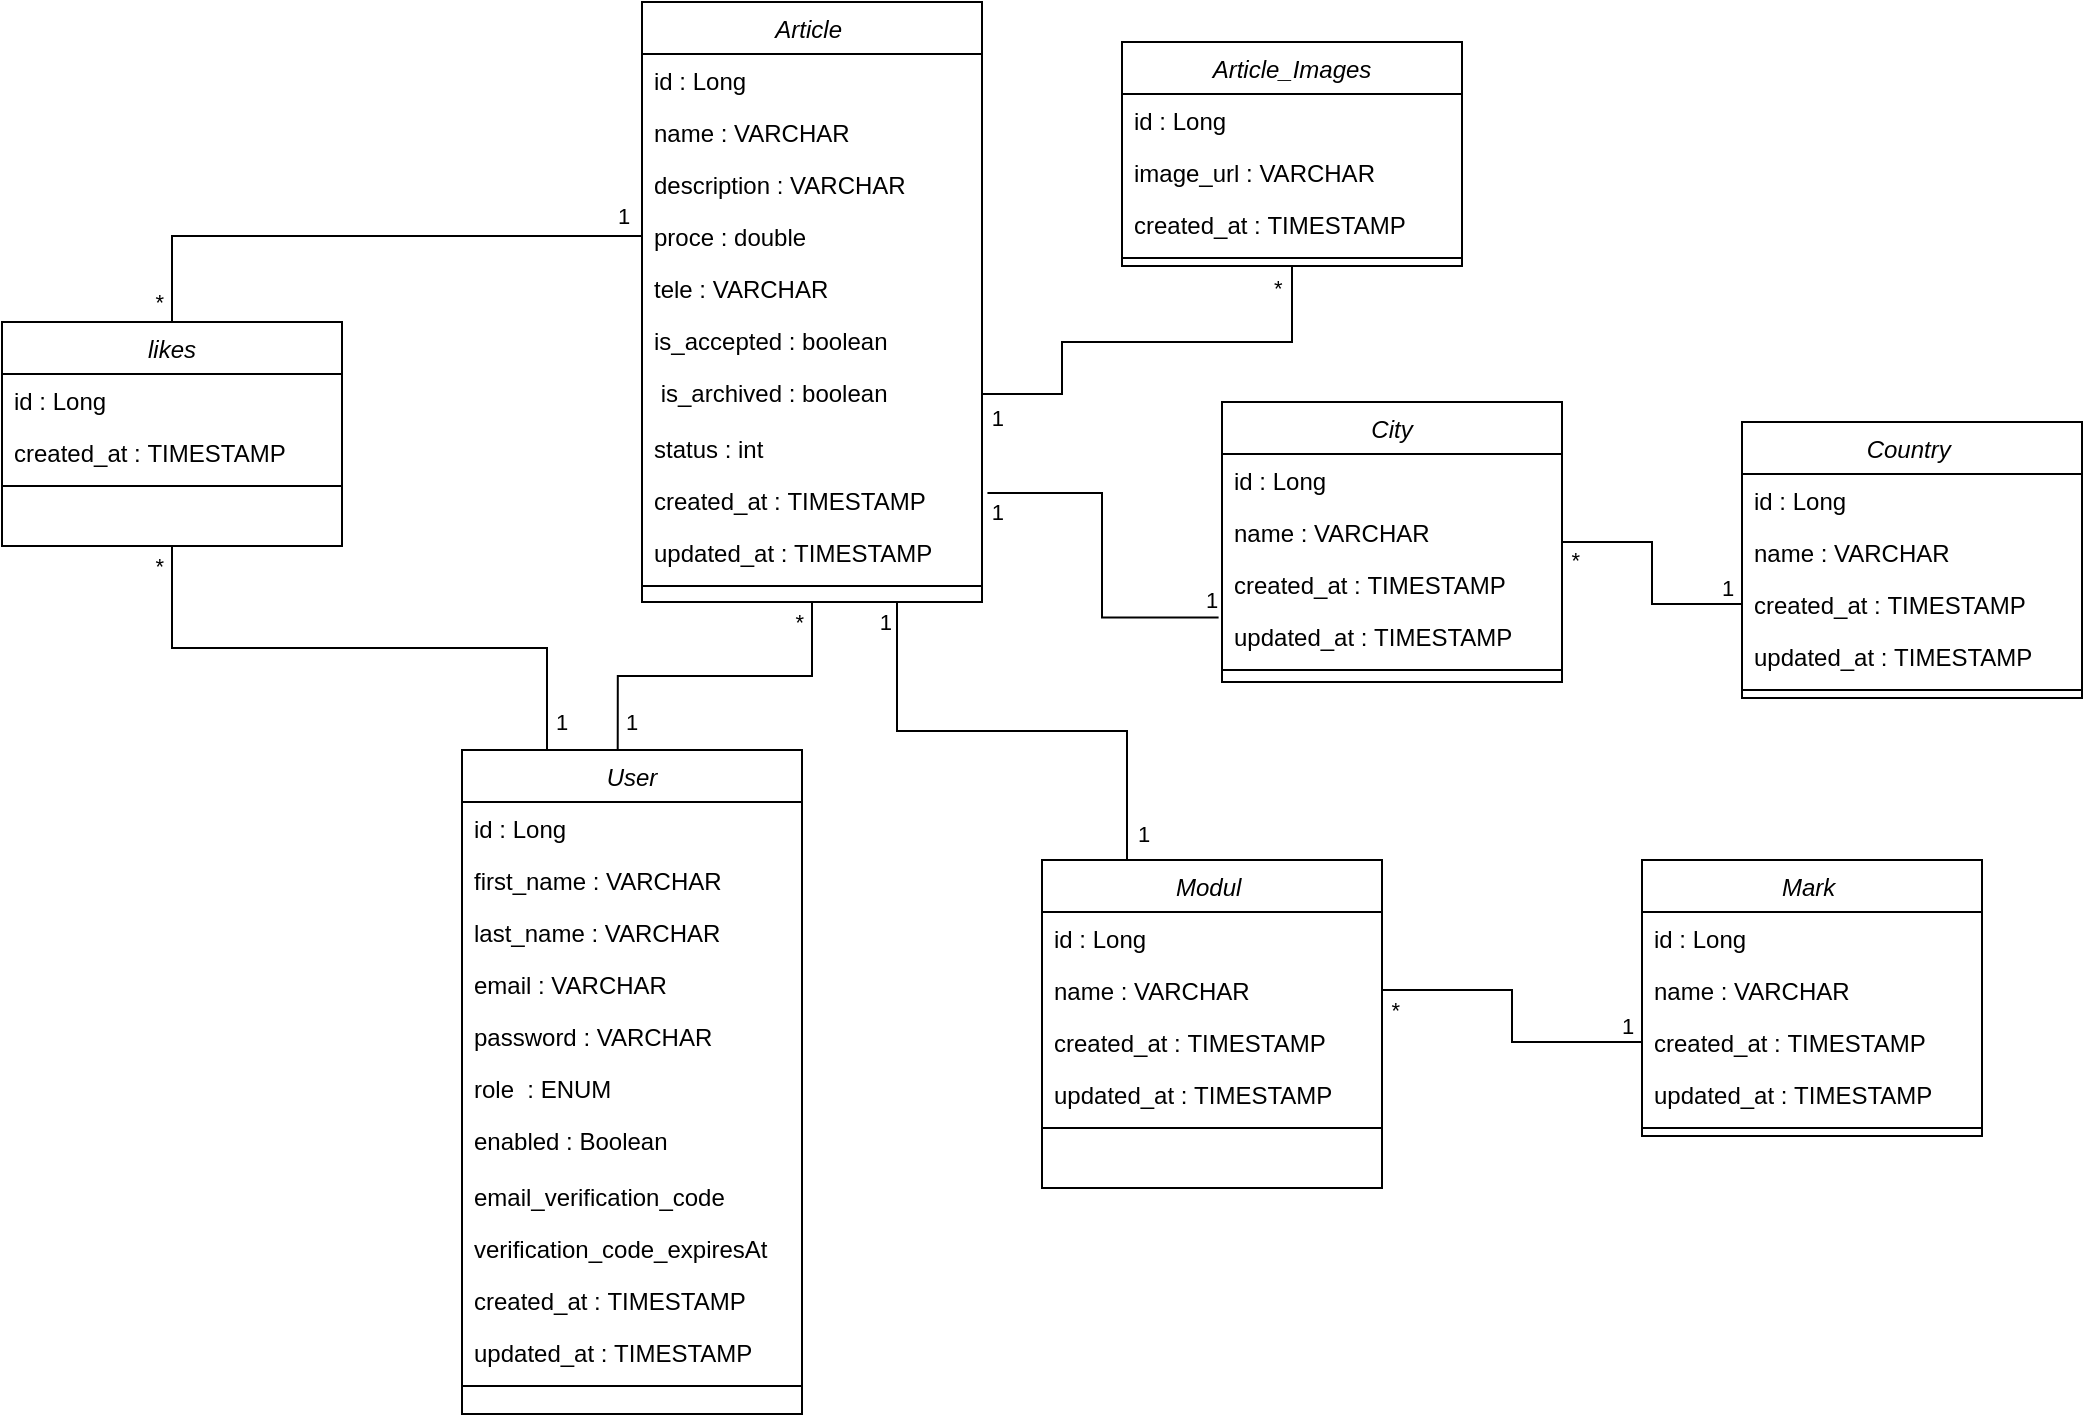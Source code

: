 <mxfile version="24.7.8">
  <diagram id="C5RBs43oDa-KdzZeNtuy" name="Page-1">
    <mxGraphModel dx="1204" dy="1407" grid="1" gridSize="10" guides="1" tooltips="1" connect="1" arrows="1" fold="1" page="1" pageScale="1" pageWidth="827" pageHeight="1169" math="0" shadow="0">
      <root>
        <mxCell id="WIyWlLk6GJQsqaUBKTNV-0" />
        <mxCell id="WIyWlLk6GJQsqaUBKTNV-1" parent="WIyWlLk6GJQsqaUBKTNV-0" />
        <mxCell id="zkfFHV4jXpPFQw0GAbJ--0" value="User" style="swimlane;fontStyle=2;align=center;verticalAlign=top;childLayout=stackLayout;horizontal=1;startSize=26;horizontalStack=0;resizeParent=1;resizeLast=0;collapsible=1;marginBottom=0;rounded=0;shadow=0;strokeWidth=1;" parent="WIyWlLk6GJQsqaUBKTNV-1" vertex="1">
          <mxGeometry x="110" y="264" width="170" height="332" as="geometry">
            <mxRectangle x="230" y="140" width="160" height="26" as="alternateBounds" />
          </mxGeometry>
        </mxCell>
        <mxCell id="zkfFHV4jXpPFQw0GAbJ--1" value="id : Long" style="text;align=left;verticalAlign=top;spacingLeft=4;spacingRight=4;overflow=hidden;rotatable=0;points=[[0,0.5],[1,0.5]];portConstraint=eastwest;" parent="zkfFHV4jXpPFQw0GAbJ--0" vertex="1">
          <mxGeometry y="26" width="170" height="26" as="geometry" />
        </mxCell>
        <mxCell id="zkfFHV4jXpPFQw0GAbJ--2" value="first_name : VARCHAR" style="text;align=left;verticalAlign=top;spacingLeft=4;spacingRight=4;overflow=hidden;rotatable=0;points=[[0,0.5],[1,0.5]];portConstraint=eastwest;rounded=0;shadow=0;html=0;" parent="zkfFHV4jXpPFQw0GAbJ--0" vertex="1">
          <mxGeometry y="52" width="170" height="26" as="geometry" />
        </mxCell>
        <mxCell id="zkfFHV4jXpPFQw0GAbJ--3" value="last_name : VARCHAR" style="text;align=left;verticalAlign=top;spacingLeft=4;spacingRight=4;overflow=hidden;rotatable=0;points=[[0,0.5],[1,0.5]];portConstraint=eastwest;rounded=0;shadow=0;html=0;" parent="zkfFHV4jXpPFQw0GAbJ--0" vertex="1">
          <mxGeometry y="78" width="170" height="26" as="geometry" />
        </mxCell>
        <mxCell id="VZGt5exxxiFLXdMZdl2L-6" value="email : VARCHAR" style="text;align=left;verticalAlign=top;spacingLeft=4;spacingRight=4;overflow=hidden;rotatable=0;points=[[0,0.5],[1,0.5]];portConstraint=eastwest;rounded=0;shadow=0;html=0;" parent="zkfFHV4jXpPFQw0GAbJ--0" vertex="1">
          <mxGeometry y="104" width="170" height="26" as="geometry" />
        </mxCell>
        <mxCell id="VZGt5exxxiFLXdMZdl2L-7" value="password : VARCHAR" style="text;align=left;verticalAlign=top;spacingLeft=4;spacingRight=4;overflow=hidden;rotatable=0;points=[[0,0.5],[1,0.5]];portConstraint=eastwest;rounded=0;shadow=0;html=0;" parent="zkfFHV4jXpPFQw0GAbJ--0" vertex="1">
          <mxGeometry y="130" width="170" height="26" as="geometry" />
        </mxCell>
        <mxCell id="VZGt5exxxiFLXdMZdl2L-8" value="role  : ENUM" style="text;align=left;verticalAlign=top;spacingLeft=4;spacingRight=4;overflow=hidden;rotatable=0;points=[[0,0.5],[1,0.5]];portConstraint=eastwest;rounded=0;shadow=0;html=0;" parent="zkfFHV4jXpPFQw0GAbJ--0" vertex="1">
          <mxGeometry y="156" width="170" height="26" as="geometry" />
        </mxCell>
        <mxCell id="VZGt5exxxiFLXdMZdl2L-9" value="enabled : Boolean" style="text;align=left;verticalAlign=top;spacingLeft=4;spacingRight=4;overflow=hidden;rotatable=0;points=[[0,0.5],[1,0.5]];portConstraint=eastwest;rounded=0;shadow=0;html=0;" parent="zkfFHV4jXpPFQw0GAbJ--0" vertex="1">
          <mxGeometry y="182" width="170" height="28" as="geometry" />
        </mxCell>
        <mxCell id="VZGt5exxxiFLXdMZdl2L-10" value="email_verification_code" style="text;align=left;verticalAlign=top;spacingLeft=4;spacingRight=4;overflow=hidden;rotatable=0;points=[[0,0.5],[1,0.5]];portConstraint=eastwest;rounded=0;shadow=0;html=0;" parent="zkfFHV4jXpPFQw0GAbJ--0" vertex="1">
          <mxGeometry y="210" width="170" height="26" as="geometry" />
        </mxCell>
        <mxCell id="VZGt5exxxiFLXdMZdl2L-13" value="verification_code_expiresAt" style="text;align=left;verticalAlign=top;spacingLeft=4;spacingRight=4;overflow=hidden;rotatable=0;points=[[0,0.5],[1,0.5]];portConstraint=eastwest;rounded=0;shadow=0;html=0;" parent="zkfFHV4jXpPFQw0GAbJ--0" vertex="1">
          <mxGeometry y="236" width="170" height="26" as="geometry" />
        </mxCell>
        <mxCell id="VZGt5exxxiFLXdMZdl2L-11" value="created_at : TIMESTAMP" style="text;align=left;verticalAlign=top;spacingLeft=4;spacingRight=4;overflow=hidden;rotatable=0;points=[[0,0.5],[1,0.5]];portConstraint=eastwest;rounded=0;shadow=0;html=0;" parent="zkfFHV4jXpPFQw0GAbJ--0" vertex="1">
          <mxGeometry y="262" width="170" height="26" as="geometry" />
        </mxCell>
        <mxCell id="VZGt5exxxiFLXdMZdl2L-12" value="updated_at : TIMESTAMP" style="text;align=left;verticalAlign=top;spacingLeft=4;spacingRight=4;overflow=hidden;rotatable=0;points=[[0,0.5],[1,0.5]];portConstraint=eastwest;rounded=0;shadow=0;html=0;" parent="zkfFHV4jXpPFQw0GAbJ--0" vertex="1">
          <mxGeometry y="288" width="170" height="26" as="geometry" />
        </mxCell>
        <mxCell id="zkfFHV4jXpPFQw0GAbJ--4" value="" style="line;html=1;strokeWidth=1;align=left;verticalAlign=middle;spacingTop=-1;spacingLeft=3;spacingRight=3;rotatable=0;labelPosition=right;points=[];portConstraint=eastwest;" parent="zkfFHV4jXpPFQw0GAbJ--0" vertex="1">
          <mxGeometry y="314" width="170" height="8" as="geometry" />
        </mxCell>
        <mxCell id="VZGt5exxxiFLXdMZdl2L-14" value="Article " style="swimlane;fontStyle=2;align=center;verticalAlign=top;childLayout=stackLayout;horizontal=1;startSize=26;horizontalStack=0;resizeParent=1;resizeLast=0;collapsible=1;marginBottom=0;rounded=0;shadow=0;strokeWidth=1;" parent="WIyWlLk6GJQsqaUBKTNV-1" vertex="1">
          <mxGeometry x="200" y="-110" width="170" height="300" as="geometry">
            <mxRectangle x="230" y="140" width="160" height="26" as="alternateBounds" />
          </mxGeometry>
        </mxCell>
        <mxCell id="VZGt5exxxiFLXdMZdl2L-15" value="id : Long" style="text;align=left;verticalAlign=top;spacingLeft=4;spacingRight=4;overflow=hidden;rotatable=0;points=[[0,0.5],[1,0.5]];portConstraint=eastwest;" parent="VZGt5exxxiFLXdMZdl2L-14" vertex="1">
          <mxGeometry y="26" width="170" height="26" as="geometry" />
        </mxCell>
        <mxCell id="VZGt5exxxiFLXdMZdl2L-16" value="name : VARCHAR" style="text;align=left;verticalAlign=top;spacingLeft=4;spacingRight=4;overflow=hidden;rotatable=0;points=[[0,0.5],[1,0.5]];portConstraint=eastwest;rounded=0;shadow=0;html=0;" parent="VZGt5exxxiFLXdMZdl2L-14" vertex="1">
          <mxGeometry y="52" width="170" height="26" as="geometry" />
        </mxCell>
        <mxCell id="VZGt5exxxiFLXdMZdl2L-17" value="description : VARCHAR" style="text;align=left;verticalAlign=top;spacingLeft=4;spacingRight=4;overflow=hidden;rotatable=0;points=[[0,0.5],[1,0.5]];portConstraint=eastwest;rounded=0;shadow=0;html=0;" parent="VZGt5exxxiFLXdMZdl2L-14" vertex="1">
          <mxGeometry y="78" width="170" height="26" as="geometry" />
        </mxCell>
        <mxCell id="VZGt5exxxiFLXdMZdl2L-18" value="proce : double" style="text;align=left;verticalAlign=top;spacingLeft=4;spacingRight=4;overflow=hidden;rotatable=0;points=[[0,0.5],[1,0.5]];portConstraint=eastwest;rounded=0;shadow=0;html=0;" parent="VZGt5exxxiFLXdMZdl2L-14" vertex="1">
          <mxGeometry y="104" width="170" height="26" as="geometry" />
        </mxCell>
        <mxCell id="VZGt5exxxiFLXdMZdl2L-19" value="tele : VARCHAR" style="text;align=left;verticalAlign=top;spacingLeft=4;spacingRight=4;overflow=hidden;rotatable=0;points=[[0,0.5],[1,0.5]];portConstraint=eastwest;rounded=0;shadow=0;html=0;" parent="VZGt5exxxiFLXdMZdl2L-14" vertex="1">
          <mxGeometry y="130" width="170" height="26" as="geometry" />
        </mxCell>
        <mxCell id="VZGt5exxxiFLXdMZdl2L-20" value="is_accepted : boolean " style="text;align=left;verticalAlign=top;spacingLeft=4;spacingRight=4;overflow=hidden;rotatable=0;points=[[0,0.5],[1,0.5]];portConstraint=eastwest;rounded=0;shadow=0;html=0;" parent="VZGt5exxxiFLXdMZdl2L-14" vertex="1">
          <mxGeometry y="156" width="170" height="26" as="geometry" />
        </mxCell>
        <mxCell id="VZGt5exxxiFLXdMZdl2L-21" value=" is_archived : boolean" style="text;align=left;verticalAlign=top;spacingLeft=4;spacingRight=4;overflow=hidden;rotatable=0;points=[[0,0.5],[1,0.5]];portConstraint=eastwest;rounded=0;shadow=0;html=0;" parent="VZGt5exxxiFLXdMZdl2L-14" vertex="1">
          <mxGeometry y="182" width="170" height="28" as="geometry" />
        </mxCell>
        <mxCell id="VZGt5exxxiFLXdMZdl2L-22" value="status : int" style="text;align=left;verticalAlign=top;spacingLeft=4;spacingRight=4;overflow=hidden;rotatable=0;points=[[0,0.5],[1,0.5]];portConstraint=eastwest;rounded=0;shadow=0;html=0;" parent="VZGt5exxxiFLXdMZdl2L-14" vertex="1">
          <mxGeometry y="210" width="170" height="26" as="geometry" />
        </mxCell>
        <mxCell id="VZGt5exxxiFLXdMZdl2L-24" value="created_at : TIMESTAMP" style="text;align=left;verticalAlign=top;spacingLeft=4;spacingRight=4;overflow=hidden;rotatable=0;points=[[0,0.5],[1,0.5]];portConstraint=eastwest;rounded=0;shadow=0;html=0;" parent="VZGt5exxxiFLXdMZdl2L-14" vertex="1">
          <mxGeometry y="236" width="170" height="26" as="geometry" />
        </mxCell>
        <mxCell id="VZGt5exxxiFLXdMZdl2L-25" value="updated_at : TIMESTAMP" style="text;align=left;verticalAlign=top;spacingLeft=4;spacingRight=4;overflow=hidden;rotatable=0;points=[[0,0.5],[1,0.5]];portConstraint=eastwest;rounded=0;shadow=0;html=0;" parent="VZGt5exxxiFLXdMZdl2L-14" vertex="1">
          <mxGeometry y="262" width="170" height="26" as="geometry" />
        </mxCell>
        <mxCell id="VZGt5exxxiFLXdMZdl2L-26" value="" style="line;html=1;strokeWidth=1;align=left;verticalAlign=middle;spacingTop=-1;spacingLeft=3;spacingRight=3;rotatable=0;labelPosition=right;points=[];portConstraint=eastwest;" parent="VZGt5exxxiFLXdMZdl2L-14" vertex="1">
          <mxGeometry y="288" width="170" height="8" as="geometry" />
        </mxCell>
        <mxCell id="VZGt5exxxiFLXdMZdl2L-27" value="Article_Images" style="swimlane;fontStyle=2;align=center;verticalAlign=top;childLayout=stackLayout;horizontal=1;startSize=26;horizontalStack=0;resizeParent=1;resizeLast=0;collapsible=1;marginBottom=0;rounded=0;shadow=0;strokeWidth=1;" parent="WIyWlLk6GJQsqaUBKTNV-1" vertex="1">
          <mxGeometry x="440" y="-90" width="170" height="112" as="geometry">
            <mxRectangle x="230" y="140" width="160" height="26" as="alternateBounds" />
          </mxGeometry>
        </mxCell>
        <mxCell id="VZGt5exxxiFLXdMZdl2L-28" value="id : Long" style="text;align=left;verticalAlign=top;spacingLeft=4;spacingRight=4;overflow=hidden;rotatable=0;points=[[0,0.5],[1,0.5]];portConstraint=eastwest;" parent="VZGt5exxxiFLXdMZdl2L-27" vertex="1">
          <mxGeometry y="26" width="170" height="26" as="geometry" />
        </mxCell>
        <mxCell id="VZGt5exxxiFLXdMZdl2L-29" value="image_url : VARCHAR" style="text;align=left;verticalAlign=top;spacingLeft=4;spacingRight=4;overflow=hidden;rotatable=0;points=[[0,0.5],[1,0.5]];portConstraint=eastwest;rounded=0;shadow=0;html=0;" parent="VZGt5exxxiFLXdMZdl2L-27" vertex="1">
          <mxGeometry y="52" width="170" height="26" as="geometry" />
        </mxCell>
        <mxCell id="VZGt5exxxiFLXdMZdl2L-36" value="created_at : TIMESTAMP" style="text;align=left;verticalAlign=top;spacingLeft=4;spacingRight=4;overflow=hidden;rotatable=0;points=[[0,0.5],[1,0.5]];portConstraint=eastwest;rounded=0;shadow=0;html=0;" parent="VZGt5exxxiFLXdMZdl2L-27" vertex="1">
          <mxGeometry y="78" width="170" height="26" as="geometry" />
        </mxCell>
        <mxCell id="VZGt5exxxiFLXdMZdl2L-38" value="" style="line;html=1;strokeWidth=1;align=left;verticalAlign=middle;spacingTop=-1;spacingLeft=3;spacingRight=3;rotatable=0;labelPosition=right;points=[];portConstraint=eastwest;" parent="VZGt5exxxiFLXdMZdl2L-27" vertex="1">
          <mxGeometry y="104" width="170" height="8" as="geometry" />
        </mxCell>
        <mxCell id="VZGt5exxxiFLXdMZdl2L-39" value="Mark " style="swimlane;fontStyle=2;align=center;verticalAlign=top;childLayout=stackLayout;horizontal=1;startSize=26;horizontalStack=0;resizeParent=1;resizeLast=0;collapsible=1;marginBottom=0;rounded=0;shadow=0;strokeWidth=1;" parent="WIyWlLk6GJQsqaUBKTNV-1" vertex="1">
          <mxGeometry x="700" y="319" width="170" height="138" as="geometry">
            <mxRectangle x="230" y="140" width="160" height="26" as="alternateBounds" />
          </mxGeometry>
        </mxCell>
        <mxCell id="VZGt5exxxiFLXdMZdl2L-40" value="id : Long" style="text;align=left;verticalAlign=top;spacingLeft=4;spacingRight=4;overflow=hidden;rotatable=0;points=[[0,0.5],[1,0.5]];portConstraint=eastwest;" parent="VZGt5exxxiFLXdMZdl2L-39" vertex="1">
          <mxGeometry y="26" width="170" height="26" as="geometry" />
        </mxCell>
        <mxCell id="VZGt5exxxiFLXdMZdl2L-41" value="name : VARCHAR" style="text;align=left;verticalAlign=top;spacingLeft=4;spacingRight=4;overflow=hidden;rotatable=0;points=[[0,0.5],[1,0.5]];portConstraint=eastwest;rounded=0;shadow=0;html=0;" parent="VZGt5exxxiFLXdMZdl2L-39" vertex="1">
          <mxGeometry y="52" width="170" height="26" as="geometry" />
        </mxCell>
        <mxCell id="VZGt5exxxiFLXdMZdl2L-42" value="created_at : TIMESTAMP" style="text;align=left;verticalAlign=top;spacingLeft=4;spacingRight=4;overflow=hidden;rotatable=0;points=[[0,0.5],[1,0.5]];portConstraint=eastwest;rounded=0;shadow=0;html=0;" parent="VZGt5exxxiFLXdMZdl2L-39" vertex="1">
          <mxGeometry y="78" width="170" height="26" as="geometry" />
        </mxCell>
        <mxCell id="VZGt5exxxiFLXdMZdl2L-56" value="updated_at : TIMESTAMP" style="text;align=left;verticalAlign=top;spacingLeft=4;spacingRight=4;overflow=hidden;rotatable=0;points=[[0,0.5],[1,0.5]];portConstraint=eastwest;rounded=0;shadow=0;html=0;" parent="VZGt5exxxiFLXdMZdl2L-39" vertex="1">
          <mxGeometry y="104" width="170" height="26" as="geometry" />
        </mxCell>
        <mxCell id="VZGt5exxxiFLXdMZdl2L-43" value="" style="line;html=1;strokeWidth=1;align=left;verticalAlign=middle;spacingTop=-1;spacingLeft=3;spacingRight=3;rotatable=0;labelPosition=right;points=[];portConstraint=eastwest;" parent="VZGt5exxxiFLXdMZdl2L-39" vertex="1">
          <mxGeometry y="130" width="170" height="8" as="geometry" />
        </mxCell>
        <mxCell id="VZGt5exxxiFLXdMZdl2L-44" value="Modul " style="swimlane;fontStyle=2;align=center;verticalAlign=top;childLayout=stackLayout;horizontal=1;startSize=26;horizontalStack=0;resizeParent=1;resizeLast=0;collapsible=1;marginBottom=0;rounded=0;shadow=0;strokeWidth=1;" parent="WIyWlLk6GJQsqaUBKTNV-1" vertex="1">
          <mxGeometry x="400" y="319" width="170" height="164" as="geometry">
            <mxRectangle x="230" y="140" width="160" height="26" as="alternateBounds" />
          </mxGeometry>
        </mxCell>
        <mxCell id="VZGt5exxxiFLXdMZdl2L-45" value="id : Long" style="text;align=left;verticalAlign=top;spacingLeft=4;spacingRight=4;overflow=hidden;rotatable=0;points=[[0,0.5],[1,0.5]];portConstraint=eastwest;" parent="VZGt5exxxiFLXdMZdl2L-44" vertex="1">
          <mxGeometry y="26" width="170" height="26" as="geometry" />
        </mxCell>
        <mxCell id="VZGt5exxxiFLXdMZdl2L-46" value="name : VARCHAR" style="text;align=left;verticalAlign=top;spacingLeft=4;spacingRight=4;overflow=hidden;rotatable=0;points=[[0,0.5],[1,0.5]];portConstraint=eastwest;rounded=0;shadow=0;html=0;" parent="VZGt5exxxiFLXdMZdl2L-44" vertex="1">
          <mxGeometry y="52" width="170" height="26" as="geometry" />
        </mxCell>
        <mxCell id="VZGt5exxxiFLXdMZdl2L-47" value="created_at : TIMESTAMP" style="text;align=left;verticalAlign=top;spacingLeft=4;spacingRight=4;overflow=hidden;rotatable=0;points=[[0,0.5],[1,0.5]];portConstraint=eastwest;rounded=0;shadow=0;html=0;" parent="VZGt5exxxiFLXdMZdl2L-44" vertex="1">
          <mxGeometry y="78" width="170" height="26" as="geometry" />
        </mxCell>
        <mxCell id="VZGt5exxxiFLXdMZdl2L-55" value="updated_at : TIMESTAMP" style="text;align=left;verticalAlign=top;spacingLeft=4;spacingRight=4;overflow=hidden;rotatable=0;points=[[0,0.5],[1,0.5]];portConstraint=eastwest;rounded=0;shadow=0;html=0;" parent="VZGt5exxxiFLXdMZdl2L-44" vertex="1">
          <mxGeometry y="104" width="170" height="26" as="geometry" />
        </mxCell>
        <mxCell id="VZGt5exxxiFLXdMZdl2L-48" value="" style="line;html=1;strokeWidth=1;align=left;verticalAlign=middle;spacingTop=-1;spacingLeft=3;spacingRight=3;rotatable=0;labelPosition=right;points=[];portConstraint=eastwest;" parent="VZGt5exxxiFLXdMZdl2L-44" vertex="1">
          <mxGeometry y="130" width="170" height="8" as="geometry" />
        </mxCell>
        <mxCell id="VZGt5exxxiFLXdMZdl2L-49" value="Country " style="swimlane;fontStyle=2;align=center;verticalAlign=top;childLayout=stackLayout;horizontal=1;startSize=26;horizontalStack=0;resizeParent=1;resizeLast=0;collapsible=1;marginBottom=0;rounded=0;shadow=0;strokeWidth=1;" parent="WIyWlLk6GJQsqaUBKTNV-1" vertex="1">
          <mxGeometry x="750" y="100" width="170" height="138" as="geometry">
            <mxRectangle x="230" y="140" width="160" height="26" as="alternateBounds" />
          </mxGeometry>
        </mxCell>
        <mxCell id="VZGt5exxxiFLXdMZdl2L-50" value="id : Long" style="text;align=left;verticalAlign=top;spacingLeft=4;spacingRight=4;overflow=hidden;rotatable=0;points=[[0,0.5],[1,0.5]];portConstraint=eastwest;" parent="VZGt5exxxiFLXdMZdl2L-49" vertex="1">
          <mxGeometry y="26" width="170" height="26" as="geometry" />
        </mxCell>
        <mxCell id="VZGt5exxxiFLXdMZdl2L-51" value="name : VARCHAR" style="text;align=left;verticalAlign=top;spacingLeft=4;spacingRight=4;overflow=hidden;rotatable=0;points=[[0,0.5],[1,0.5]];portConstraint=eastwest;rounded=0;shadow=0;html=0;" parent="VZGt5exxxiFLXdMZdl2L-49" vertex="1">
          <mxGeometry y="52" width="170" height="26" as="geometry" />
        </mxCell>
        <mxCell id="VZGt5exxxiFLXdMZdl2L-52" value="created_at : TIMESTAMP" style="text;align=left;verticalAlign=top;spacingLeft=4;spacingRight=4;overflow=hidden;rotatable=0;points=[[0,0.5],[1,0.5]];portConstraint=eastwest;rounded=0;shadow=0;html=0;" parent="VZGt5exxxiFLXdMZdl2L-49" vertex="1">
          <mxGeometry y="78" width="170" height="26" as="geometry" />
        </mxCell>
        <mxCell id="VZGt5exxxiFLXdMZdl2L-54" value="updated_at : TIMESTAMP" style="text;align=left;verticalAlign=top;spacingLeft=4;spacingRight=4;overflow=hidden;rotatable=0;points=[[0,0.5],[1,0.5]];portConstraint=eastwest;rounded=0;shadow=0;html=0;" parent="VZGt5exxxiFLXdMZdl2L-49" vertex="1">
          <mxGeometry y="104" width="170" height="26" as="geometry" />
        </mxCell>
        <mxCell id="VZGt5exxxiFLXdMZdl2L-53" value="" style="line;html=1;strokeWidth=1;align=left;verticalAlign=middle;spacingTop=-1;spacingLeft=3;spacingRight=3;rotatable=0;labelPosition=right;points=[];portConstraint=eastwest;" parent="VZGt5exxxiFLXdMZdl2L-49" vertex="1">
          <mxGeometry y="130" width="170" height="8" as="geometry" />
        </mxCell>
        <mxCell id="VZGt5exxxiFLXdMZdl2L-57" value="City" style="swimlane;fontStyle=2;align=center;verticalAlign=top;childLayout=stackLayout;horizontal=1;startSize=26;horizontalStack=0;resizeParent=1;resizeLast=0;collapsible=1;marginBottom=0;rounded=0;shadow=0;strokeWidth=1;" parent="WIyWlLk6GJQsqaUBKTNV-1" vertex="1">
          <mxGeometry x="490" y="90" width="170" height="140" as="geometry">
            <mxRectangle x="230" y="140" width="160" height="26" as="alternateBounds" />
          </mxGeometry>
        </mxCell>
        <mxCell id="VZGt5exxxiFLXdMZdl2L-58" value="id : Long" style="text;align=left;verticalAlign=top;spacingLeft=4;spacingRight=4;overflow=hidden;rotatable=0;points=[[0,0.5],[1,0.5]];portConstraint=eastwest;" parent="VZGt5exxxiFLXdMZdl2L-57" vertex="1">
          <mxGeometry y="26" width="170" height="26" as="geometry" />
        </mxCell>
        <mxCell id="VZGt5exxxiFLXdMZdl2L-59" value="name : VARCHAR" style="text;align=left;verticalAlign=top;spacingLeft=4;spacingRight=4;overflow=hidden;rotatable=0;points=[[0,0.5],[1,0.5]];portConstraint=eastwest;rounded=0;shadow=0;html=0;" parent="VZGt5exxxiFLXdMZdl2L-57" vertex="1">
          <mxGeometry y="52" width="170" height="26" as="geometry" />
        </mxCell>
        <mxCell id="VZGt5exxxiFLXdMZdl2L-60" value="created_at : TIMESTAMP" style="text;align=left;verticalAlign=top;spacingLeft=4;spacingRight=4;overflow=hidden;rotatable=0;points=[[0,0.5],[1,0.5]];portConstraint=eastwest;rounded=0;shadow=0;html=0;" parent="VZGt5exxxiFLXdMZdl2L-57" vertex="1">
          <mxGeometry y="78" width="170" height="26" as="geometry" />
        </mxCell>
        <mxCell id="VZGt5exxxiFLXdMZdl2L-61" value="updated_at : TIMESTAMP" style="text;align=left;verticalAlign=top;spacingLeft=4;spacingRight=4;overflow=hidden;rotatable=0;points=[[0,0.5],[1,0.5]];portConstraint=eastwest;rounded=0;shadow=0;html=0;" parent="VZGt5exxxiFLXdMZdl2L-57" vertex="1">
          <mxGeometry y="104" width="170" height="26" as="geometry" />
        </mxCell>
        <mxCell id="VZGt5exxxiFLXdMZdl2L-62" value="" style="line;html=1;strokeWidth=1;align=left;verticalAlign=middle;spacingTop=-1;spacingLeft=3;spacingRight=3;rotatable=0;labelPosition=right;points=[];portConstraint=eastwest;" parent="VZGt5exxxiFLXdMZdl2L-57" vertex="1">
          <mxGeometry y="130" width="170" height="8" as="geometry" />
        </mxCell>
        <mxCell id="VZGt5exxxiFLXdMZdl2L-73" value="" style="endArrow=none;html=1;edgeStyle=orthogonalEdgeStyle;rounded=0;exitX=0.458;exitY=0;exitDx=0;exitDy=0;exitPerimeter=0;entryX=0.5;entryY=1;entryDx=0;entryDy=0;" parent="WIyWlLk6GJQsqaUBKTNV-1" source="zkfFHV4jXpPFQw0GAbJ--0" target="VZGt5exxxiFLXdMZdl2L-14" edge="1">
          <mxGeometry relative="1" as="geometry">
            <mxPoint x="10" y="150" as="sourcePoint" />
            <mxPoint x="170" y="150" as="targetPoint" />
          </mxGeometry>
        </mxCell>
        <mxCell id="VZGt5exxxiFLXdMZdl2L-74" value="1" style="edgeLabel;resizable=0;html=1;align=left;verticalAlign=bottom;" parent="VZGt5exxxiFLXdMZdl2L-73" connectable="0" vertex="1">
          <mxGeometry x="-1" relative="1" as="geometry">
            <mxPoint x="2" y="-6" as="offset" />
          </mxGeometry>
        </mxCell>
        <mxCell id="VZGt5exxxiFLXdMZdl2L-75" value="*" style="edgeLabel;resizable=0;html=1;align=right;verticalAlign=bottom;" parent="VZGt5exxxiFLXdMZdl2L-73" connectable="0" vertex="1">
          <mxGeometry x="1" relative="1" as="geometry">
            <mxPoint x="-4" y="18" as="offset" />
          </mxGeometry>
        </mxCell>
        <mxCell id="VZGt5exxxiFLXdMZdl2L-77" value="" style="endArrow=none;html=1;edgeStyle=orthogonalEdgeStyle;rounded=0;exitX=0.25;exitY=0;exitDx=0;exitDy=0;entryX=0.75;entryY=1;entryDx=0;entryDy=0;" parent="WIyWlLk6GJQsqaUBKTNV-1" source="VZGt5exxxiFLXdMZdl2L-44" target="VZGt5exxxiFLXdMZdl2L-14" edge="1">
          <mxGeometry relative="1" as="geometry">
            <mxPoint x="302.49" y="277" as="sourcePoint" />
            <mxPoint x="399.49" y="200" as="targetPoint" />
          </mxGeometry>
        </mxCell>
        <mxCell id="VZGt5exxxiFLXdMZdl2L-78" value="1" style="edgeLabel;resizable=0;html=1;align=left;verticalAlign=bottom;" parent="VZGt5exxxiFLXdMZdl2L-77" connectable="0" vertex="1">
          <mxGeometry x="-1" relative="1" as="geometry">
            <mxPoint x="3" y="-5" as="offset" />
          </mxGeometry>
        </mxCell>
        <mxCell id="VZGt5exxxiFLXdMZdl2L-79" value="1" style="edgeLabel;resizable=0;html=1;align=right;verticalAlign=bottom;" parent="VZGt5exxxiFLXdMZdl2L-77" connectable="0" vertex="1">
          <mxGeometry x="1" relative="1" as="geometry">
            <mxPoint x="-2" y="18" as="offset" />
          </mxGeometry>
        </mxCell>
        <mxCell id="VZGt5exxxiFLXdMZdl2L-80" value="" style="endArrow=none;html=1;edgeStyle=orthogonalEdgeStyle;rounded=0;exitX=-0.01;exitY=0.144;exitDx=0;exitDy=0;entryX=1.016;entryY=0.365;entryDx=0;entryDy=0;entryPerimeter=0;exitPerimeter=0;" parent="WIyWlLk6GJQsqaUBKTNV-1" source="VZGt5exxxiFLXdMZdl2L-61" target="VZGt5exxxiFLXdMZdl2L-24" edge="1">
          <mxGeometry relative="1" as="geometry">
            <mxPoint x="453" y="329" as="sourcePoint" />
            <mxPoint x="338" y="200" as="targetPoint" />
          </mxGeometry>
        </mxCell>
        <mxCell id="VZGt5exxxiFLXdMZdl2L-81" value="1" style="edgeLabel;resizable=0;html=1;align=left;verticalAlign=bottom;" parent="VZGt5exxxiFLXdMZdl2L-80" connectable="0" vertex="1">
          <mxGeometry x="-1" relative="1" as="geometry">
            <mxPoint x="-8" as="offset" />
          </mxGeometry>
        </mxCell>
        <mxCell id="VZGt5exxxiFLXdMZdl2L-82" value="1" style="edgeLabel;resizable=0;html=1;align=right;verticalAlign=bottom;" parent="VZGt5exxxiFLXdMZdl2L-80" connectable="0" vertex="1">
          <mxGeometry x="1" relative="1" as="geometry">
            <mxPoint x="9" y="18" as="offset" />
          </mxGeometry>
        </mxCell>
        <mxCell id="VZGt5exxxiFLXdMZdl2L-84" value="" style="endArrow=none;html=1;edgeStyle=orthogonalEdgeStyle;rounded=0;exitX=0.5;exitY=1;exitDx=0;exitDy=0;entryX=1;entryY=0.5;entryDx=0;entryDy=0;" parent="WIyWlLk6GJQsqaUBKTNV-1" source="VZGt5exxxiFLXdMZdl2L-27" target="VZGt5exxxiFLXdMZdl2L-21" edge="1">
          <mxGeometry relative="1" as="geometry">
            <mxPoint x="485" y="85" as="sourcePoint" />
            <mxPoint x="370" y="22" as="targetPoint" />
            <Array as="points">
              <mxPoint x="525" y="60" />
              <mxPoint x="410" y="60" />
              <mxPoint x="410" y="86" />
            </Array>
          </mxGeometry>
        </mxCell>
        <mxCell id="VZGt5exxxiFLXdMZdl2L-85" value="*" style="edgeLabel;resizable=0;html=1;align=left;verticalAlign=bottom;" parent="VZGt5exxxiFLXdMZdl2L-84" connectable="0" vertex="1">
          <mxGeometry x="-1" relative="1" as="geometry">
            <mxPoint x="-11" y="19" as="offset" />
          </mxGeometry>
        </mxCell>
        <mxCell id="VZGt5exxxiFLXdMZdl2L-86" value="1" style="edgeLabel;resizable=0;html=1;align=right;verticalAlign=bottom;" parent="VZGt5exxxiFLXdMZdl2L-84" connectable="0" vertex="1">
          <mxGeometry x="1" relative="1" as="geometry">
            <mxPoint x="11" y="20" as="offset" />
          </mxGeometry>
        </mxCell>
        <mxCell id="VZGt5exxxiFLXdMZdl2L-87" value="" style="endArrow=none;html=1;edgeStyle=orthogonalEdgeStyle;rounded=0;exitX=0;exitY=0.5;exitDx=0;exitDy=0;entryX=1;entryY=0.692;entryDx=0;entryDy=0;entryPerimeter=0;" parent="WIyWlLk6GJQsqaUBKTNV-1" source="VZGt5exxxiFLXdMZdl2L-52" target="VZGt5exxxiFLXdMZdl2L-59" edge="1">
          <mxGeometry relative="1" as="geometry">
            <mxPoint x="815" y="85" as="sourcePoint" />
            <mxPoint x="700" y="22" as="targetPoint" />
          </mxGeometry>
        </mxCell>
        <mxCell id="VZGt5exxxiFLXdMZdl2L-88" value="1" style="edgeLabel;resizable=0;html=1;align=left;verticalAlign=bottom;" parent="VZGt5exxxiFLXdMZdl2L-87" connectable="0" vertex="1">
          <mxGeometry x="-1" relative="1" as="geometry">
            <mxPoint x="-12" as="offset" />
          </mxGeometry>
        </mxCell>
        <mxCell id="VZGt5exxxiFLXdMZdl2L-89" value="*" style="edgeLabel;resizable=0;html=1;align=right;verticalAlign=bottom;" parent="VZGt5exxxiFLXdMZdl2L-87" connectable="0" vertex="1">
          <mxGeometry x="1" relative="1" as="geometry">
            <mxPoint x="9" y="18" as="offset" />
          </mxGeometry>
        </mxCell>
        <mxCell id="VZGt5exxxiFLXdMZdl2L-90" value="" style="endArrow=none;html=1;edgeStyle=orthogonalEdgeStyle;rounded=0;entryX=1;entryY=0.5;entryDx=0;entryDy=0;exitX=0;exitY=0.5;exitDx=0;exitDy=0;" parent="WIyWlLk6GJQsqaUBKTNV-1" source="VZGt5exxxiFLXdMZdl2L-42" target="VZGt5exxxiFLXdMZdl2L-46" edge="1">
          <mxGeometry relative="1" as="geometry">
            <mxPoint x="690" y="410" as="sourcePoint" />
            <mxPoint x="640" y="260" as="targetPoint" />
          </mxGeometry>
        </mxCell>
        <mxCell id="VZGt5exxxiFLXdMZdl2L-91" value="1" style="edgeLabel;resizable=0;html=1;align=left;verticalAlign=bottom;" parent="VZGt5exxxiFLXdMZdl2L-90" connectable="0" vertex="1">
          <mxGeometry x="-1" relative="1" as="geometry">
            <mxPoint x="-12" as="offset" />
          </mxGeometry>
        </mxCell>
        <mxCell id="VZGt5exxxiFLXdMZdl2L-92" value="*" style="edgeLabel;resizable=0;html=1;align=right;verticalAlign=bottom;" parent="VZGt5exxxiFLXdMZdl2L-90" connectable="0" vertex="1">
          <mxGeometry x="1" relative="1" as="geometry">
            <mxPoint x="9" y="18" as="offset" />
          </mxGeometry>
        </mxCell>
        <mxCell id="VZGt5exxxiFLXdMZdl2L-93" value="likes" style="swimlane;fontStyle=2;align=center;verticalAlign=top;childLayout=stackLayout;horizontal=1;startSize=26;horizontalStack=0;resizeParent=1;resizeLast=0;collapsible=1;marginBottom=0;rounded=0;shadow=0;strokeWidth=1;" parent="WIyWlLk6GJQsqaUBKTNV-1" vertex="1">
          <mxGeometry x="-120" y="50" width="170" height="112" as="geometry">
            <mxRectangle x="230" y="140" width="160" height="26" as="alternateBounds" />
          </mxGeometry>
        </mxCell>
        <mxCell id="VZGt5exxxiFLXdMZdl2L-94" value="id : Long" style="text;align=left;verticalAlign=top;spacingLeft=4;spacingRight=4;overflow=hidden;rotatable=0;points=[[0,0.5],[1,0.5]];portConstraint=eastwest;" parent="VZGt5exxxiFLXdMZdl2L-93" vertex="1">
          <mxGeometry y="26" width="170" height="26" as="geometry" />
        </mxCell>
        <mxCell id="VZGt5exxxiFLXdMZdl2L-96" value="created_at : TIMESTAMP" style="text;align=left;verticalAlign=top;spacingLeft=4;spacingRight=4;overflow=hidden;rotatable=0;points=[[0,0.5],[1,0.5]];portConstraint=eastwest;rounded=0;shadow=0;html=0;" parent="VZGt5exxxiFLXdMZdl2L-93" vertex="1">
          <mxGeometry y="52" width="170" height="26" as="geometry" />
        </mxCell>
        <mxCell id="VZGt5exxxiFLXdMZdl2L-97" value="" style="line;html=1;strokeWidth=1;align=left;verticalAlign=middle;spacingTop=-1;spacingLeft=3;spacingRight=3;rotatable=0;labelPosition=right;points=[];portConstraint=eastwest;" parent="VZGt5exxxiFLXdMZdl2L-93" vertex="1">
          <mxGeometry y="78" width="170" height="8" as="geometry" />
        </mxCell>
        <mxCell id="VZGt5exxxiFLXdMZdl2L-100" value="" style="endArrow=none;html=1;edgeStyle=orthogonalEdgeStyle;rounded=0;exitX=0.25;exitY=0;exitDx=0;exitDy=0;entryX=0.5;entryY=1;entryDx=0;entryDy=0;" parent="WIyWlLk6GJQsqaUBKTNV-1" source="zkfFHV4jXpPFQw0GAbJ--0" target="VZGt5exxxiFLXdMZdl2L-93" edge="1">
          <mxGeometry relative="1" as="geometry">
            <mxPoint x="-130" y="267" as="sourcePoint" />
            <mxPoint x="-33" y="190" as="targetPoint" />
          </mxGeometry>
        </mxCell>
        <mxCell id="VZGt5exxxiFLXdMZdl2L-101" value="1" style="edgeLabel;resizable=0;html=1;align=left;verticalAlign=bottom;" parent="VZGt5exxxiFLXdMZdl2L-100" connectable="0" vertex="1">
          <mxGeometry x="-1" relative="1" as="geometry">
            <mxPoint x="2" y="-6" as="offset" />
          </mxGeometry>
        </mxCell>
        <mxCell id="VZGt5exxxiFLXdMZdl2L-102" value="*" style="edgeLabel;resizable=0;html=1;align=right;verticalAlign=bottom;" parent="VZGt5exxxiFLXdMZdl2L-100" connectable="0" vertex="1">
          <mxGeometry x="1" relative="1" as="geometry">
            <mxPoint x="-4" y="18" as="offset" />
          </mxGeometry>
        </mxCell>
        <mxCell id="VZGt5exxxiFLXdMZdl2L-103" value="" style="endArrow=none;html=1;edgeStyle=orthogonalEdgeStyle;rounded=0;exitX=0;exitY=0.5;exitDx=0;exitDy=0;entryX=0.5;entryY=0;entryDx=0;entryDy=0;" parent="WIyWlLk6GJQsqaUBKTNV-1" source="VZGt5exxxiFLXdMZdl2L-18" target="VZGt5exxxiFLXdMZdl2L-93" edge="1">
          <mxGeometry relative="1" as="geometry">
            <mxPoint x="188" y="-48" as="sourcePoint" />
            <mxPoint y="-150" as="targetPoint" />
          </mxGeometry>
        </mxCell>
        <mxCell id="VZGt5exxxiFLXdMZdl2L-104" value="1" style="edgeLabel;resizable=0;html=1;align=left;verticalAlign=bottom;" parent="VZGt5exxxiFLXdMZdl2L-103" connectable="0" vertex="1">
          <mxGeometry x="-1" relative="1" as="geometry">
            <mxPoint x="-14" y="-2" as="offset" />
          </mxGeometry>
        </mxCell>
        <mxCell id="VZGt5exxxiFLXdMZdl2L-105" value="*" style="edgeLabel;resizable=0;html=1;align=right;verticalAlign=bottom;" parent="VZGt5exxxiFLXdMZdl2L-103" connectable="0" vertex="1">
          <mxGeometry x="1" relative="1" as="geometry">
            <mxPoint x="-4" y="-2" as="offset" />
          </mxGeometry>
        </mxCell>
      </root>
    </mxGraphModel>
  </diagram>
</mxfile>
